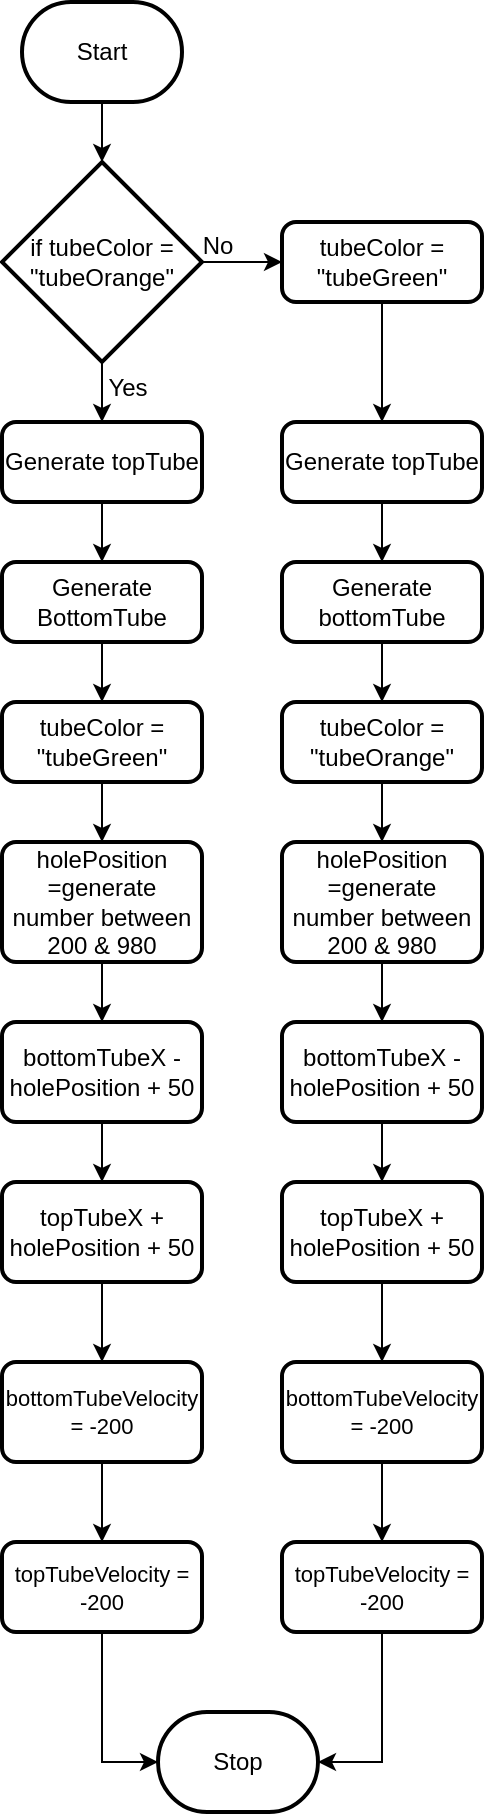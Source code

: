 <mxfile>
    <diagram id="zaYYJjkNY4kvfxdI3_7u" name="Page-1">
        <mxGraphModel dx="519" dy="490" grid="1" gridSize="10" guides="1" tooltips="1" connect="1" arrows="1" fold="1" page="1" pageScale="1" pageWidth="850" pageHeight="1100" math="0" shadow="0">
            <root>
                <mxCell id="0"/>
                <mxCell id="1" parent="0"/>
                <mxCell id="2" value="Start" style="strokeWidth=2;html=1;shape=mxgraph.flowchart.terminator;whiteSpace=wrap;" vertex="1" parent="1">
                    <mxGeometry x="20" y="150" width="80" height="50" as="geometry"/>
                </mxCell>
                <mxCell id="3" value="&lt;div&gt;Stop&lt;/div&gt;" style="strokeWidth=2;html=1;shape=mxgraph.flowchart.terminator;whiteSpace=wrap;" vertex="1" parent="1">
                    <mxGeometry x="88" y="1005" width="80" height="50" as="geometry"/>
                </mxCell>
                <mxCell id="12" style="edgeStyle=none;html=1;entryX=0.5;entryY=0;entryDx=0;entryDy=0;" edge="1" parent="1" source="5" target="9">
                    <mxGeometry relative="1" as="geometry"/>
                </mxCell>
                <mxCell id="5" value="holePosition =generate number between 200 &amp;amp; 980 " style="rounded=1;whiteSpace=wrap;html=1;absoluteArcSize=1;arcSize=14;strokeWidth=2;" vertex="1" parent="1">
                    <mxGeometry x="10" y="570" width="100" height="60" as="geometry"/>
                </mxCell>
                <mxCell id="11" value="" style="edgeStyle=none;html=1;" edge="1" parent="1" source="9" target="10">
                    <mxGeometry relative="1" as="geometry"/>
                </mxCell>
                <mxCell id="9" value="bottomTubeX - holePosition + 50" style="rounded=1;whiteSpace=wrap;html=1;absoluteArcSize=1;arcSize=14;strokeWidth=2;" vertex="1" parent="1">
                    <mxGeometry x="10" y="660" width="100" height="50" as="geometry"/>
                </mxCell>
                <mxCell id="70" value="" style="edgeStyle=orthogonalEdgeStyle;shape=connector;rounded=0;html=1;labelBackgroundColor=default;strokeColor=default;fontFamily=Helvetica;fontSize=11;fontColor=default;endArrow=classic;" edge="1" parent="1" source="10" target="63">
                    <mxGeometry relative="1" as="geometry"/>
                </mxCell>
                <mxCell id="10" value="topTubeX + holePosition + 50" style="rounded=1;whiteSpace=wrap;html=1;absoluteArcSize=1;arcSize=14;strokeWidth=2;" vertex="1" parent="1">
                    <mxGeometry x="10" y="740" width="100" height="50" as="geometry"/>
                </mxCell>
                <mxCell id="23" style="edgeStyle=none;html=1;entryX=0.5;entryY=0;entryDx=0;entryDy=0;" edge="1" parent="1" source="17" target="22">
                    <mxGeometry relative="1" as="geometry"/>
                </mxCell>
                <mxCell id="37" style="edgeStyle=orthogonalEdgeStyle;html=1;" edge="1" parent="1" source="17">
                    <mxGeometry relative="1" as="geometry">
                        <mxPoint x="150" y="280" as="targetPoint"/>
                    </mxGeometry>
                </mxCell>
                <mxCell id="17" value="if tubeColor = &quot;tubeOrange&quot;" style="strokeWidth=2;html=1;shape=mxgraph.flowchart.decision;whiteSpace=wrap;" vertex="1" parent="1">
                    <mxGeometry x="10" y="230" width="100" height="100" as="geometry"/>
                </mxCell>
                <mxCell id="52" value="" style="edgeStyle=orthogonalEdgeStyle;shape=connector;rounded=0;html=1;labelBackgroundColor=default;strokeColor=default;fontFamily=Helvetica;fontSize=11;fontColor=default;endArrow=classic;" edge="1" parent="1" source="22" target="50">
                    <mxGeometry relative="1" as="geometry"/>
                </mxCell>
                <mxCell id="22" value="Generate topTube" style="rounded=1;whiteSpace=wrap;html=1;absoluteArcSize=1;arcSize=14;strokeWidth=2;" vertex="1" parent="1">
                    <mxGeometry x="10" y="360" width="100" height="40" as="geometry"/>
                </mxCell>
                <mxCell id="24" value="Yes" style="text;html=1;strokeColor=none;fillColor=none;align=center;verticalAlign=middle;whiteSpace=wrap;rounded=0;" vertex="1" parent="1">
                    <mxGeometry x="43" y="328" width="60" height="30" as="geometry"/>
                </mxCell>
                <mxCell id="59" value="" style="edgeStyle=orthogonalEdgeStyle;shape=connector;rounded=0;html=1;labelBackgroundColor=default;strokeColor=default;fontFamily=Helvetica;fontSize=11;fontColor=default;endArrow=classic;" edge="1" parent="1" source="25" target="5">
                    <mxGeometry relative="1" as="geometry"/>
                </mxCell>
                <mxCell id="25" value="tubeColor = &quot;tubeGreen&quot;" style="rounded=1;whiteSpace=wrap;html=1;absoluteArcSize=1;arcSize=14;strokeWidth=2;" vertex="1" parent="1">
                    <mxGeometry x="10" y="500" width="100" height="40" as="geometry"/>
                </mxCell>
                <mxCell id="34" style="edgeStyle=none;html=1;" edge="1" parent="1" source="30">
                    <mxGeometry relative="1" as="geometry">
                        <mxPoint x="60" y="90" as="targetPoint"/>
                    </mxGeometry>
                </mxCell>
                <mxCell id="35" style="edgeStyle=none;html=1;" edge="1" parent="1" source="31">
                    <mxGeometry relative="1" as="geometry">
                        <mxPoint x="60" y="160" as="targetPoint"/>
                    </mxGeometry>
                </mxCell>
                <mxCell id="36" style="edgeStyle=none;html=1;" edge="1" parent="1">
                    <mxGeometry relative="1" as="geometry">
                        <mxPoint x="60" y="200" as="sourcePoint"/>
                        <mxPoint x="60" y="230" as="targetPoint"/>
                    </mxGeometry>
                </mxCell>
                <mxCell id="41" value="" style="edgeStyle=orthogonalEdgeStyle;shape=connector;rounded=0;html=1;labelBackgroundColor=default;strokeColor=default;fontFamily=Helvetica;fontSize=11;fontColor=default;endArrow=classic;" edge="1" parent="1" source="38" target="39">
                    <mxGeometry relative="1" as="geometry"/>
                </mxCell>
                <mxCell id="38" value="tubeColor = &quot;tubeGreen&quot;" style="rounded=1;whiteSpace=wrap;html=1;absoluteArcSize=1;arcSize=14;strokeWidth=2;" vertex="1" parent="1">
                    <mxGeometry x="150" y="260" width="100" height="40" as="geometry"/>
                </mxCell>
                <mxCell id="51" value="" style="edgeStyle=orthogonalEdgeStyle;shape=connector;rounded=0;html=1;labelBackgroundColor=default;strokeColor=default;fontFamily=Helvetica;fontSize=11;fontColor=default;endArrow=classic;" edge="1" parent="1" source="39" target="49">
                    <mxGeometry relative="1" as="geometry"/>
                </mxCell>
                <mxCell id="39" value="Generate topTube" style="rounded=1;whiteSpace=wrap;html=1;absoluteArcSize=1;arcSize=14;strokeWidth=2;" vertex="1" parent="1">
                    <mxGeometry x="150" y="360" width="100" height="40" as="geometry"/>
                </mxCell>
                <mxCell id="62" value="" style="edgeStyle=orthogonalEdgeStyle;shape=connector;rounded=0;html=1;labelBackgroundColor=default;strokeColor=default;fontFamily=Helvetica;fontSize=11;fontColor=default;endArrow=classic;" edge="1" parent="1" source="43" target="55">
                    <mxGeometry relative="1" as="geometry"/>
                </mxCell>
                <mxCell id="43" value="tubeColor = &quot;tubeOrange&quot;" style="rounded=1;whiteSpace=wrap;html=1;absoluteArcSize=1;arcSize=14;strokeWidth=2;" vertex="1" parent="1">
                    <mxGeometry x="150" y="500" width="100" height="40" as="geometry"/>
                </mxCell>
                <mxCell id="45" value="No" style="text;html=1;strokeColor=none;fillColor=none;align=center;verticalAlign=middle;whiteSpace=wrap;rounded=0;" vertex="1" parent="1">
                    <mxGeometry x="88" y="257" width="60" height="30" as="geometry"/>
                </mxCell>
                <mxCell id="53" value="" style="edgeStyle=orthogonalEdgeStyle;shape=connector;rounded=0;html=1;labelBackgroundColor=default;strokeColor=default;fontFamily=Helvetica;fontSize=11;fontColor=default;endArrow=classic;" edge="1" parent="1" source="49" target="43">
                    <mxGeometry relative="1" as="geometry"/>
                </mxCell>
                <mxCell id="49" value="Generate bottomTube" style="rounded=1;whiteSpace=wrap;html=1;absoluteArcSize=1;arcSize=14;strokeWidth=2;" vertex="1" parent="1">
                    <mxGeometry x="150" y="430" width="100" height="40" as="geometry"/>
                </mxCell>
                <mxCell id="54" value="" style="edgeStyle=orthogonalEdgeStyle;shape=connector;rounded=0;html=1;labelBackgroundColor=default;strokeColor=default;fontFamily=Helvetica;fontSize=11;fontColor=default;endArrow=classic;" edge="1" parent="1" source="50" target="25">
                    <mxGeometry relative="1" as="geometry"/>
                </mxCell>
                <mxCell id="50" value="Generate BottomTube" style="rounded=1;whiteSpace=wrap;html=1;absoluteArcSize=1;arcSize=14;strokeWidth=2;" vertex="1" parent="1">
                    <mxGeometry x="10" y="430" width="100" height="40" as="geometry"/>
                </mxCell>
                <mxCell id="60" value="" style="edgeStyle=orthogonalEdgeStyle;shape=connector;rounded=0;html=1;labelBackgroundColor=default;strokeColor=default;fontFamily=Helvetica;fontSize=11;fontColor=default;endArrow=classic;" edge="1" parent="1" source="55" target="56">
                    <mxGeometry relative="1" as="geometry"/>
                </mxCell>
                <mxCell id="55" value="holePosition =generate number between 200 &amp;amp; 980 " style="rounded=1;whiteSpace=wrap;html=1;absoluteArcSize=1;arcSize=14;strokeWidth=2;" vertex="1" parent="1">
                    <mxGeometry x="150" y="570" width="100" height="60" as="geometry"/>
                </mxCell>
                <mxCell id="61" value="" style="edgeStyle=orthogonalEdgeStyle;shape=connector;rounded=0;html=1;labelBackgroundColor=default;strokeColor=default;fontFamily=Helvetica;fontSize=11;fontColor=default;endArrow=classic;" edge="1" parent="1" source="56" target="57">
                    <mxGeometry relative="1" as="geometry"/>
                </mxCell>
                <mxCell id="56" value="bottomTubeX - holePosition + 50" style="rounded=1;whiteSpace=wrap;html=1;absoluteArcSize=1;arcSize=14;strokeWidth=2;" vertex="1" parent="1">
                    <mxGeometry x="150" y="660" width="100" height="50" as="geometry"/>
                </mxCell>
                <mxCell id="69" value="" style="edgeStyle=orthogonalEdgeStyle;shape=connector;rounded=0;html=1;labelBackgroundColor=default;strokeColor=default;fontFamily=Helvetica;fontSize=11;fontColor=default;endArrow=classic;" edge="1" parent="1" source="57" target="66">
                    <mxGeometry relative="1" as="geometry"/>
                </mxCell>
                <mxCell id="57" value="topTubeX + holePosition + 50" style="rounded=1;whiteSpace=wrap;html=1;absoluteArcSize=1;arcSize=14;strokeWidth=2;" vertex="1" parent="1">
                    <mxGeometry x="150" y="740" width="100" height="50" as="geometry"/>
                </mxCell>
                <mxCell id="71" value="" style="edgeStyle=orthogonalEdgeStyle;shape=connector;rounded=0;html=1;labelBackgroundColor=default;strokeColor=default;fontFamily=Helvetica;fontSize=11;fontColor=default;endArrow=classic;" edge="1" parent="1" source="63" target="64">
                    <mxGeometry relative="1" as="geometry"/>
                </mxCell>
                <mxCell id="63" value="bottomTubeVelocity = -200" style="rounded=1;whiteSpace=wrap;html=1;absoluteArcSize=1;arcSize=14;strokeWidth=2;fontFamily=Helvetica;fontSize=11;fontColor=default;" vertex="1" parent="1">
                    <mxGeometry x="10" y="830" width="100" height="50" as="geometry"/>
                </mxCell>
                <mxCell id="67" style="edgeStyle=orthogonalEdgeStyle;shape=connector;rounded=0;html=1;entryX=0;entryY=0.5;entryDx=0;entryDy=0;entryPerimeter=0;labelBackgroundColor=default;strokeColor=default;fontFamily=Helvetica;fontSize=11;fontColor=default;endArrow=classic;" edge="1" parent="1" source="64" target="3">
                    <mxGeometry relative="1" as="geometry"/>
                </mxCell>
                <mxCell id="64" value="topTubeVelocity = -200" style="rounded=1;whiteSpace=wrap;html=1;absoluteArcSize=1;arcSize=14;strokeWidth=2;fontFamily=Helvetica;fontSize=11;fontColor=default;" vertex="1" parent="1">
                    <mxGeometry x="10" y="920" width="100" height="45" as="geometry"/>
                </mxCell>
                <mxCell id="68" style="edgeStyle=orthogonalEdgeStyle;shape=connector;rounded=0;html=1;entryX=1;entryY=0.5;entryDx=0;entryDy=0;entryPerimeter=0;labelBackgroundColor=default;strokeColor=default;fontFamily=Helvetica;fontSize=11;fontColor=default;endArrow=classic;" edge="1" parent="1" source="65" target="3">
                    <mxGeometry relative="1" as="geometry"/>
                </mxCell>
                <mxCell id="65" value="topTubeVelocity = -200" style="rounded=1;whiteSpace=wrap;html=1;absoluteArcSize=1;arcSize=14;strokeWidth=2;fontFamily=Helvetica;fontSize=11;fontColor=default;" vertex="1" parent="1">
                    <mxGeometry x="150" y="920" width="100" height="45" as="geometry"/>
                </mxCell>
                <mxCell id="72" value="" style="edgeStyle=orthogonalEdgeStyle;shape=connector;rounded=0;html=1;labelBackgroundColor=default;strokeColor=default;fontFamily=Helvetica;fontSize=11;fontColor=default;endArrow=classic;" edge="1" parent="1" source="66" target="65">
                    <mxGeometry relative="1" as="geometry"/>
                </mxCell>
                <mxCell id="66" value="bottomTubeVelocity = -200" style="rounded=1;whiteSpace=wrap;html=1;absoluteArcSize=1;arcSize=14;strokeWidth=2;fontFamily=Helvetica;fontSize=11;fontColor=default;" vertex="1" parent="1">
                    <mxGeometry x="150" y="830" width="100" height="50" as="geometry"/>
                </mxCell>
            </root>
        </mxGraphModel>
    </diagram>
</mxfile>